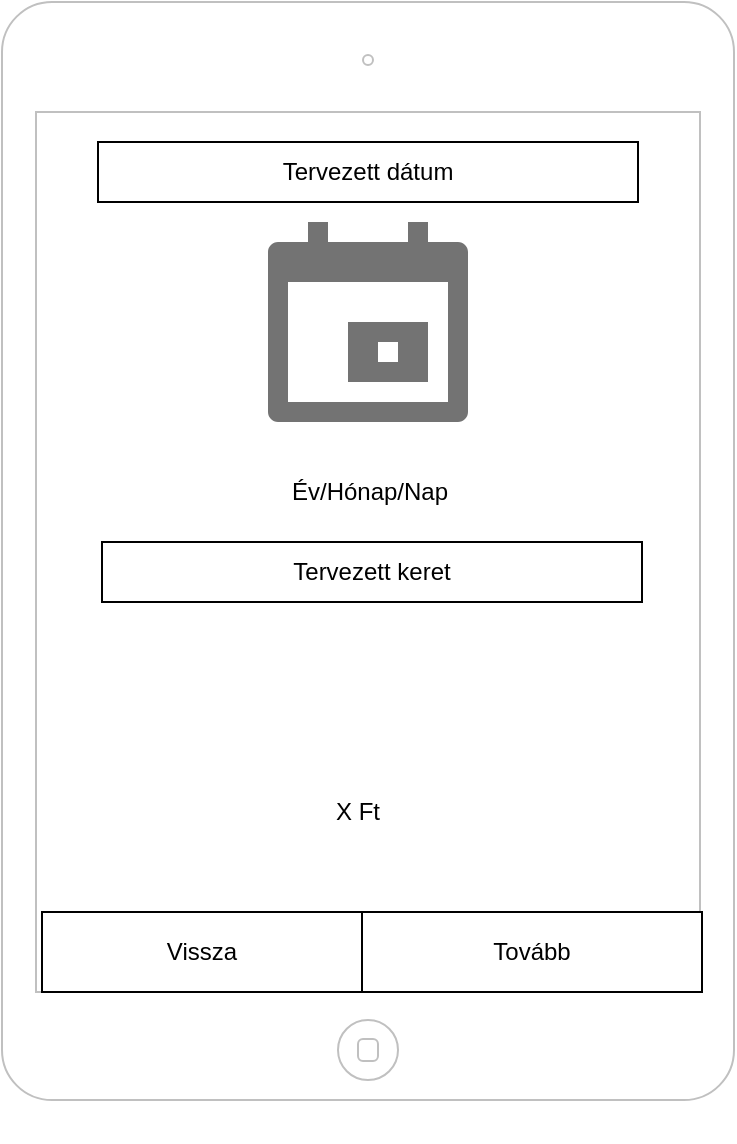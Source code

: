 <mxfile version="15.5.4" type="github">
  <diagram id="LdFL8XtzHP3zABR3VSE9" name="Page-1">
    <mxGraphModel dx="1422" dy="737" grid="1" gridSize="10" guides="1" tooltips="1" connect="1" arrows="1" fold="1" page="1" pageScale="1" pageWidth="827" pageHeight="1169" math="0" shadow="0">
      <root>
        <mxCell id="0" />
        <mxCell id="1" parent="0" />
        <mxCell id="De056qyLBaReDMA6Ur66-1" value="&lt;span style=&quot;color: rgba(0 , 0 , 0 , 0) ; font-family: monospace ; font-size: 0px ; background-color: rgb(248 , 249 , 250)&quot;&gt;%3CmxGraphModel%3E%3Croot%3E%3CmxCell%20id%3D%220%22%2F%3E%3CmxCell%20id%3D%221%22%20parent%3D%220%22%2F%3E%3CmxCell%20id%3D%222%22%20value%3D%22%22%20style%3D%22rounded%3D0%3BwhiteSpace%3Dwrap%3Bhtml%3D1%3B%22%20vertex%3D%221%22%20parent%3D%221%22%3E%3CmxGeometry%20x%3D%22250%22%20y%3D%22545%22%20width%3D%22160%22%20height%3D%2240%22%20as%3D%22geometry%22%2F%3E%3C%2FmxCell%3E%3C%2Froot%3E%3C%2FmxGraphModel%3E&lt;/span&gt;" style="html=1;verticalLabelPosition=bottom;labelBackgroundColor=#ffffff;verticalAlign=top;shadow=0;dashed=0;strokeWidth=1;shape=mxgraph.ios7.misc.ipad7inch;strokeColor=#c0c0c0;" vertex="1" parent="1">
          <mxGeometry x="230" y="100" width="366" height="549" as="geometry" />
        </mxCell>
        <mxCell id="De056qyLBaReDMA6Ur66-2" value="Vissza" style="rounded=0;whiteSpace=wrap;html=1;" vertex="1" parent="1">
          <mxGeometry x="250" y="555" width="160" height="40" as="geometry" />
        </mxCell>
        <mxCell id="De056qyLBaReDMA6Ur66-3" value="Tovább" style="rounded=0;whiteSpace=wrap;html=1;" vertex="1" parent="1">
          <mxGeometry x="410" y="555" width="170" height="40" as="geometry" />
        </mxCell>
        <mxCell id="De056qyLBaReDMA6Ur66-5" value="" style="dashed=0;aspect=fixed;verticalLabelPosition=bottom;verticalAlign=top;align=center;shape=mxgraph.gmdl.calendar;strokeColor=none;fillColor=#737373;shadow=0;sketch=0;" vertex="1" parent="1">
          <mxGeometry x="363" y="210" width="100" height="100" as="geometry" />
        </mxCell>
        <mxCell id="De056qyLBaReDMA6Ur66-6" value="Év/Hónap/Nap" style="text;html=1;strokeColor=none;fillColor=none;align=center;verticalAlign=middle;whiteSpace=wrap;rounded=0;" vertex="1" parent="1">
          <mxGeometry x="384" y="330" width="60" height="30" as="geometry" />
        </mxCell>
        <mxCell id="De056qyLBaReDMA6Ur66-8" value="" style="shape=image;html=1;verticalAlign=top;verticalLabelPosition=bottom;labelBackgroundColor=#ffffff;imageAspect=0;aspect=fixed;image=https://cdn0.iconfinder.com/data/icons/free-daily-icon-set/512/Dollar-128.png" vertex="1" parent="1">
          <mxGeometry x="363" y="400" width="90" height="90" as="geometry" />
        </mxCell>
        <mxCell id="De056qyLBaReDMA6Ur66-9" value="X Ft" style="text;html=1;strokeColor=none;fillColor=none;align=center;verticalAlign=middle;whiteSpace=wrap;rounded=0;" vertex="1" parent="1">
          <mxGeometry x="378" y="490" width="60" height="30" as="geometry" />
        </mxCell>
        <mxCell id="De056qyLBaReDMA6Ur66-10" value="Tervezett keret" style="rounded=0;whiteSpace=wrap;html=1;" vertex="1" parent="1">
          <mxGeometry x="280" y="370" width="270" height="30" as="geometry" />
        </mxCell>
        <mxCell id="De056qyLBaReDMA6Ur66-12" value="Tervezett dátum" style="rounded=0;whiteSpace=wrap;html=1;" vertex="1" parent="1">
          <mxGeometry x="278" y="170" width="270" height="30" as="geometry" />
        </mxCell>
      </root>
    </mxGraphModel>
  </diagram>
</mxfile>
